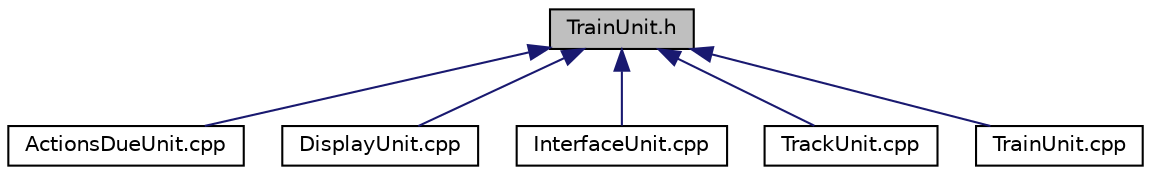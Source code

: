 digraph "TrainUnit.h"
{
 // INTERACTIVE_SVG=YES
 // LATEX_PDF_SIZE
  edge [fontname="Helvetica",fontsize="10",labelfontname="Helvetica",labelfontsize="10"];
  node [fontname="Helvetica",fontsize="10",shape=record];
  Node1 [label="TrainUnit.h",height=0.2,width=0.4,color="black", fillcolor="grey75", style="filled", fontcolor="black",tooltip=" "];
  Node1 -> Node2 [dir="back",color="midnightblue",fontsize="10",style="solid",fontname="Helvetica"];
  Node2 [label="ActionsDueUnit.cpp",height=0.2,width=0.4,color="black", fillcolor="white", style="filled",URL="$_actions_due_unit_8cpp.html",tooltip=" "];
  Node1 -> Node3 [dir="back",color="midnightblue",fontsize="10",style="solid",fontname="Helvetica"];
  Node3 [label="DisplayUnit.cpp",height=0.2,width=0.4,color="black", fillcolor="white", style="filled",URL="$_display_unit_8cpp.html",tooltip=" "];
  Node1 -> Node4 [dir="back",color="midnightblue",fontsize="10",style="solid",fontname="Helvetica"];
  Node4 [label="InterfaceUnit.cpp",height=0.2,width=0.4,color="black", fillcolor="white", style="filled",URL="$_interface_unit_8cpp.html",tooltip=" "];
  Node1 -> Node5 [dir="back",color="midnightblue",fontsize="10",style="solid",fontname="Helvetica"];
  Node5 [label="TrackUnit.cpp",height=0.2,width=0.4,color="black", fillcolor="white", style="filled",URL="$_track_unit_8cpp.html",tooltip=" "];
  Node1 -> Node6 [dir="back",color="midnightblue",fontsize="10",style="solid",fontname="Helvetica"];
  Node6 [label="TrainUnit.cpp",height=0.2,width=0.4,color="black", fillcolor="white", style="filled",URL="$_train_unit_8cpp.html",tooltip=" "];
}
